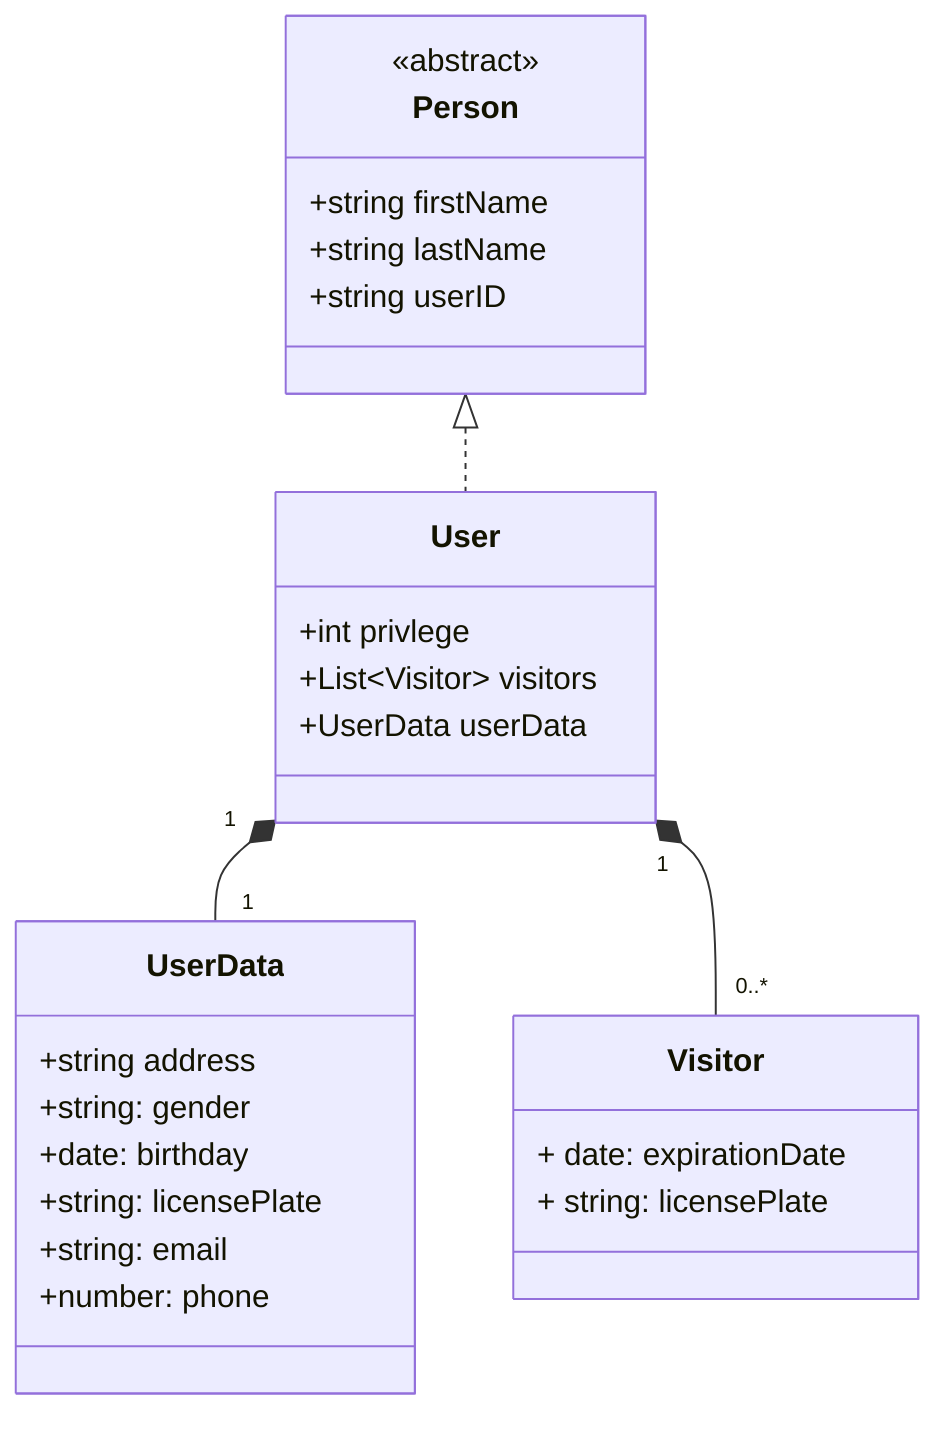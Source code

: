 classDiagram
	Person <|.. User
	User "1" *-- "1" UserData
	User "1" *-- "0..*" Visitor
	
	class Person {
	<<abstract>>
		+string firstName
		+string lastName
		+string userID
	}

	class User {
		+int privlege
		+List~Visitor~ visitors
		+UserData userData

	}

	class UserData {
		+string address
		+string: gender
		+date: birthday
		+string: licensePlate
		+string: email
		+number: phone
	}

	class Visitor {
		+ date: expirationDate
		+ string: licensePlate
	}